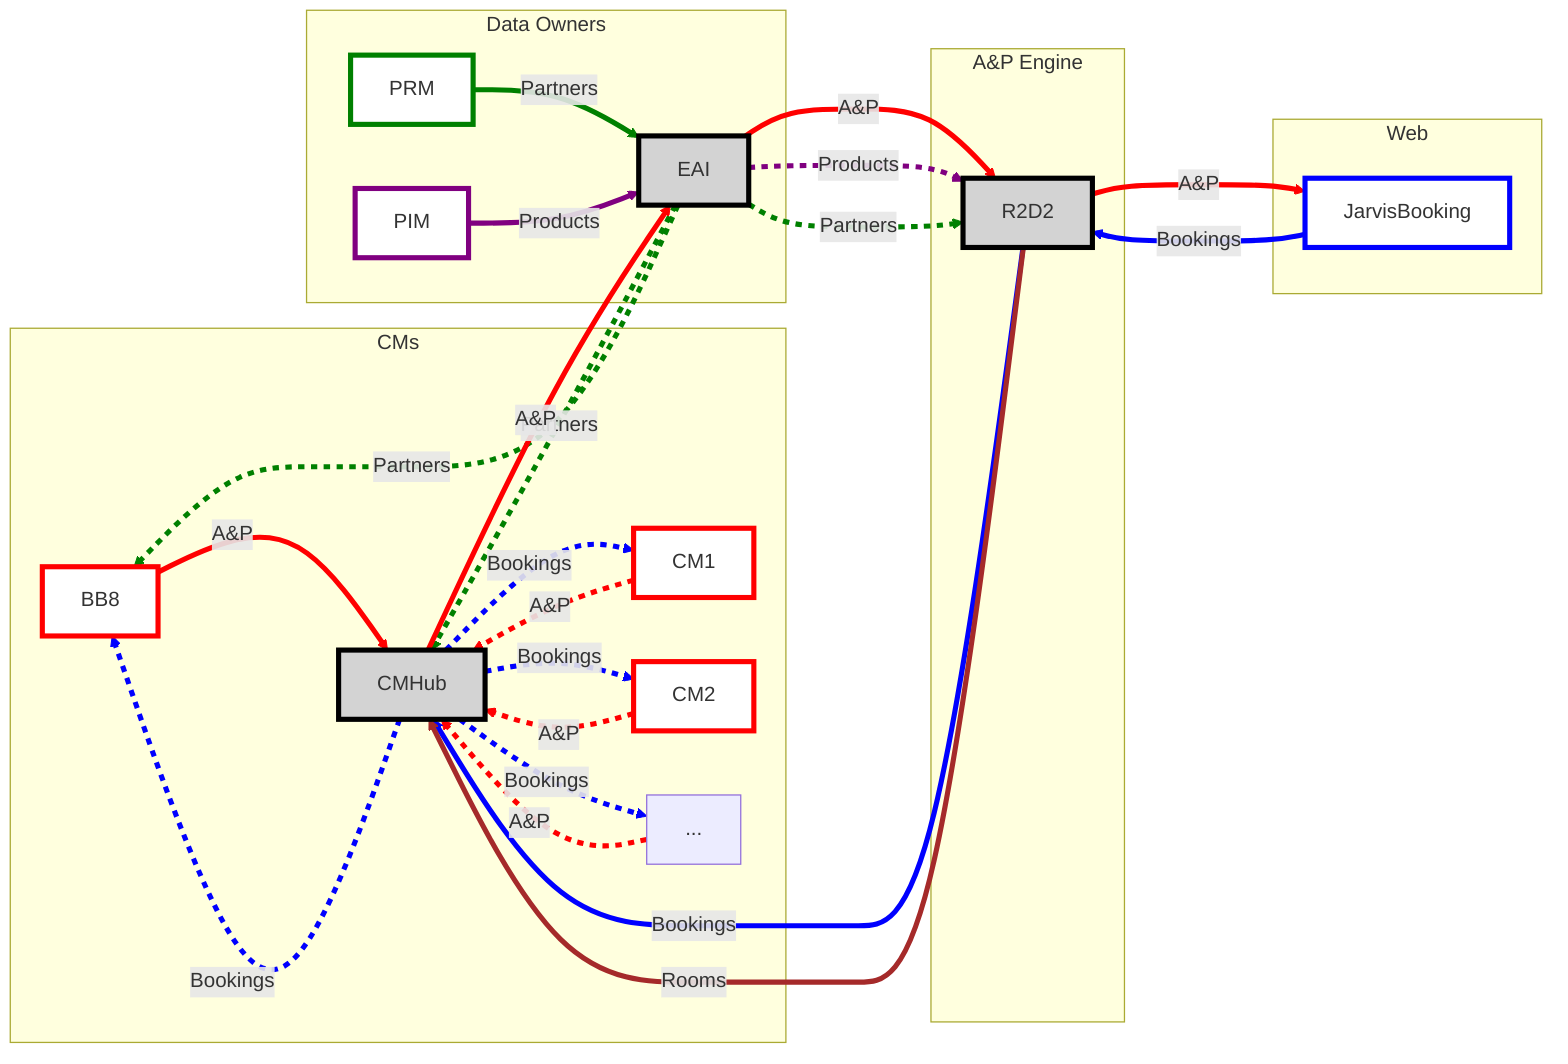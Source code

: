graph LR

subgraph CMs
BB8 -->|A&P|CMHub
CM1 -->|A&P|CMHub
CM2 -->|A&P|CMHub
CM[...] -->|A&P|CMHub
CMHub -->|Bookings| BB8
CMHub -->|Bookings| CM1
CMHub -->|Bookings| CM2
CMHub -->|Bookings| CM
end

subgraph A&P Engine
R2D2
end

subgraph Web
JB[JarvisBooking] -->|Bookings| R2D2
R2D2 -->|A&P| JB
end

subgraph Data Owners
PRM -->|Partners| EAI
PIM -->|Products| EAI
R2D2 -->|Bookings| CMHub
EAI -->|A&P| R2D2
EAI -->|Products| R2D2
EAI -->|Partners| R2D2
EAI -->|Partners| CMHub
EAI -->|Partners| BB8
CMHub -->|A&P| EAI
R2D2 -->|Rooms| CMHub
end

style PIM fill:white,stroke:purple,stroke-width:4px
style PRM fill:white,stroke:green,stroke-width:4px
style BB8 fill:white,stroke:red,stroke-width:4px
style CM1 fill:white,stroke:red,stroke-width:4px
style CM2 fill:white,stroke:red,stroke-width:4px
style JB fill:white,stroke:blue,stroke-width:4px
style EAI fill:lightgray,stroke:black,stroke-width:4px
style R2D2 fill:lightgray,stroke:black,stroke-width:4px
style CMHub fill:lightgray,stroke:black,stroke-width:4px

linkStyle 0 stroke:red,stroke-width:4px;
linkStyle 1 stroke:red,stroke-width:4px,stroke-dasharray:5,5;
linkStyle 2 stroke:red,stroke-width:4px,stroke-dasharray:5,5;
linkStyle 3 stroke:red,stroke-width:4px,stroke-dasharray:5,5;
linkStyle 4 stroke:blue,stroke-width:4px,stroke-dasharray:5,5;
linkStyle 5 stroke:blue,stroke-width:4px,stroke-dasharray:5,5;
linkStyle 6 stroke:blue,stroke-width:4px,stroke-dasharray:5,5;
linkStyle 7 stroke:blue,stroke-width:4px,stroke-dasharray:5,5;
linkStyle 8 stroke:blue,stroke-width:4px;
linkStyle 9 stroke:red,stroke-width:4px;
linkStyle 10 stroke:green,stroke-width:4px;
linkStyle 11 stroke:purple,stroke-width:4px;
linkStyle 12 stroke:blue,stroke-width:4px;
linkStyle 13 stroke:red,stroke-width:4px;
linkStyle 14 stroke:purple,stroke-width:4px,stroke-dasharray:5,5;
linkStyle 15 stroke:green,stroke-width:4px,stroke-dasharray:5,5;
linkStyle 16 stroke:green,stroke-width:4px,stroke-dasharray:5,5;
linkStyle 17 stroke:green,stroke-width:4px,stroke-dasharray:5,5;
linkStyle 18 stroke:red,stroke-width:4px;
linkStyle 19 stroke:brown,stroke-width:4px;